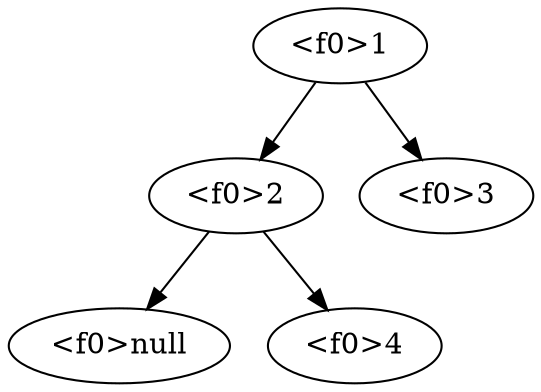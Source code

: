digraph test {
	graph [bb="0,0,204.74,180"];
	node [label="\N"];
	A	 [height=0.5,
		label="<f0>1",
		pos="129.6,162",
		width=0.92075];
	B	 [height=0.5,
		label="<f0>2",
		pos="87.596,90",
		width=0.92075];
	A:f0 -> B:f0	 [pos="e,97.576,107.63 119.86,144.76 114.79,136.32 108.48,125.8 102.78,116.31"];
	C	 [height=0.5,
		label="<f0>3",
		pos="171.6,90",
		width=0.92075];
	A:f0 -> C:f0	 [pos="e,161.62,107.63 139.34,144.76 144.41,136.32 150.72,125.8 156.41,116.31"];
	D	 [height=0.5,
		label="<f0>null",
		pos="41.596,18",
		width=1.1555];
	B:f0 -> D:f0	 [pos="e,52.527,35.633 76.927,72.765 71.319,64.23 64.322,53.582 58.037,44.019"];
	E	 [height=0.5,
		label="<f0>4",
		pos="134.6,18",
		width=0.92075];
	B:f0 -> E:f0	 [pos="e,123.75,35.147 98.497,72.765 104.31,64.106 111.58,53.273 118.08,43.604"];
}
